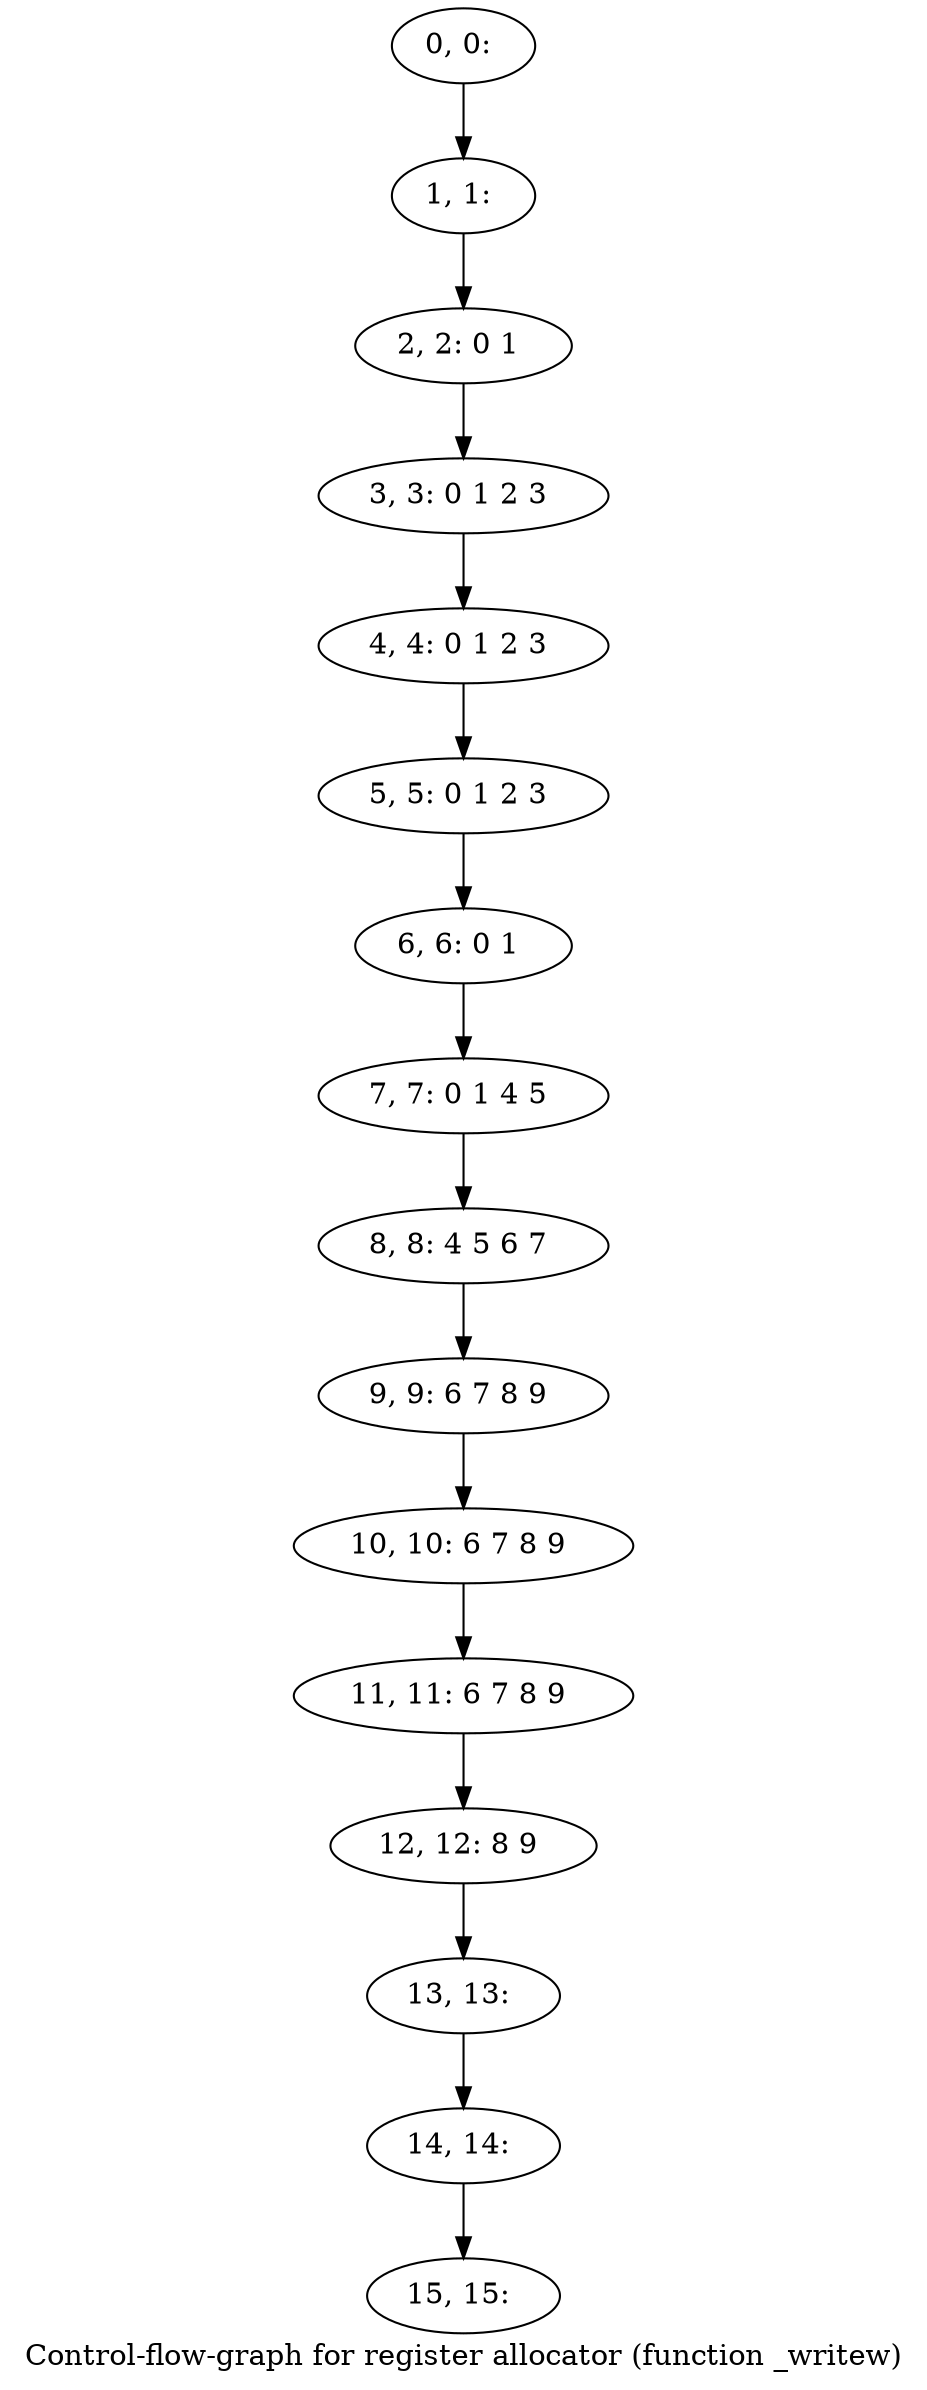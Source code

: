 digraph G {
graph [label="Control-flow-graph for register allocator (function _writew)"]
0[label="0, 0: "];
1[label="1, 1: "];
2[label="2, 2: 0 1 "];
3[label="3, 3: 0 1 2 3 "];
4[label="4, 4: 0 1 2 3 "];
5[label="5, 5: 0 1 2 3 "];
6[label="6, 6: 0 1 "];
7[label="7, 7: 0 1 4 5 "];
8[label="8, 8: 4 5 6 7 "];
9[label="9, 9: 6 7 8 9 "];
10[label="10, 10: 6 7 8 9 "];
11[label="11, 11: 6 7 8 9 "];
12[label="12, 12: 8 9 "];
13[label="13, 13: "];
14[label="14, 14: "];
15[label="15, 15: "];
0->1 ;
1->2 ;
2->3 ;
3->4 ;
4->5 ;
5->6 ;
6->7 ;
7->8 ;
8->9 ;
9->10 ;
10->11 ;
11->12 ;
12->13 ;
13->14 ;
14->15 ;
}
